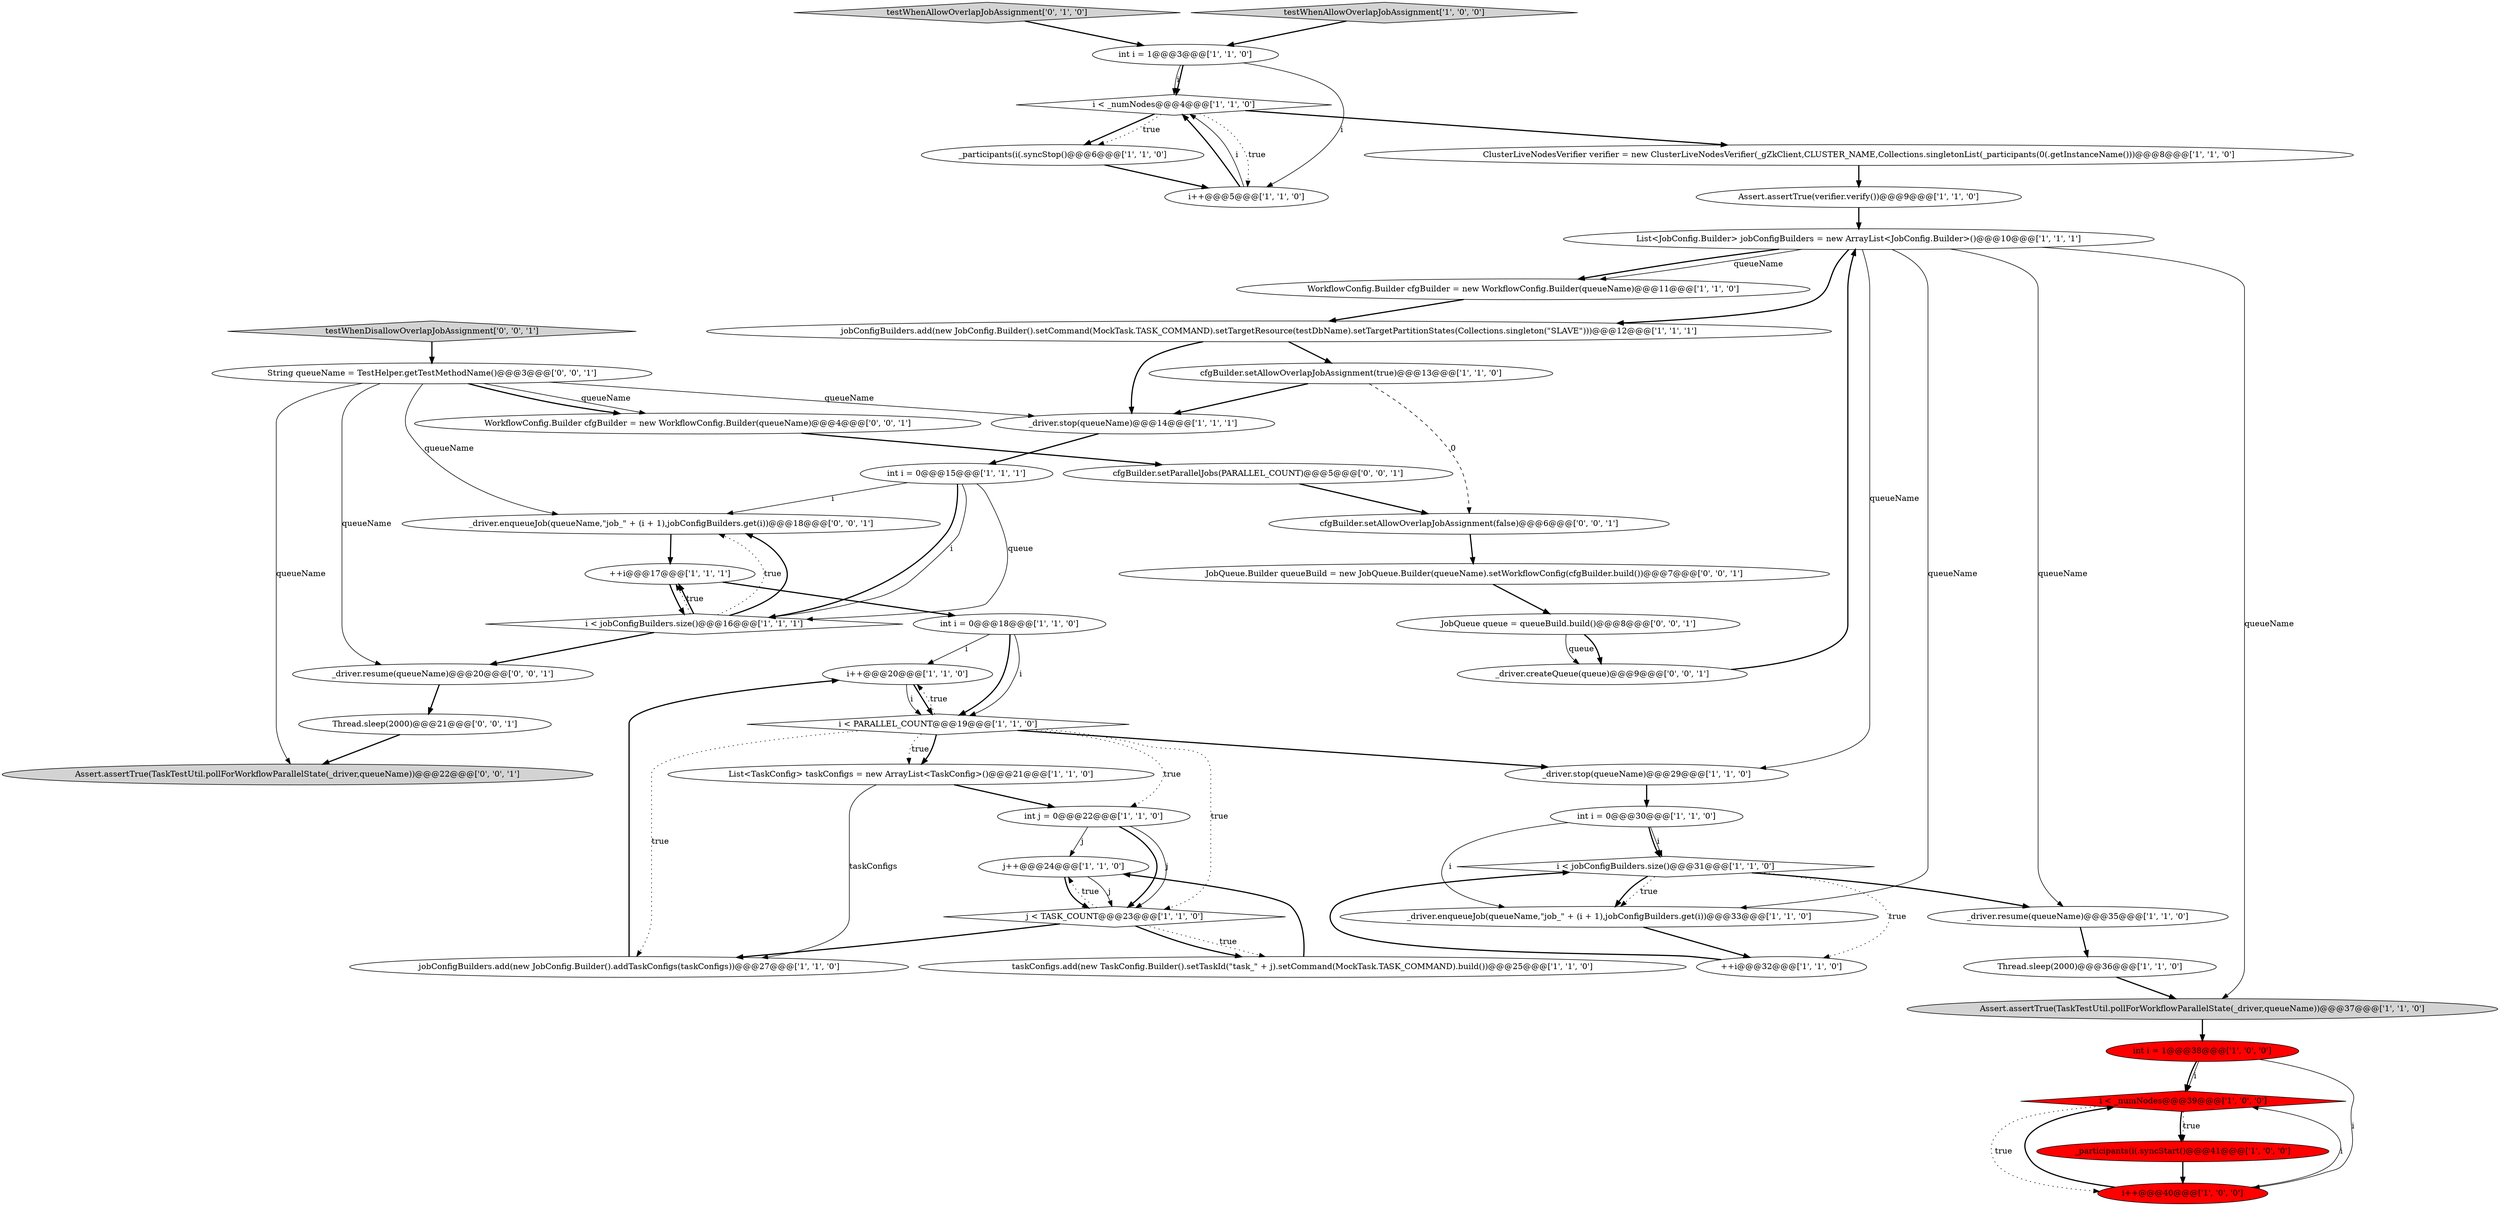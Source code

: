 digraph {
22 [style = filled, label = "int i = 1@@@38@@@['1', '0', '0']", fillcolor = red, shape = ellipse image = "AAA1AAABBB1BBB"];
14 [style = filled, label = "_driver.stop(queueName)@@@29@@@['1', '1', '0']", fillcolor = white, shape = ellipse image = "AAA0AAABBB1BBB"];
25 [style = filled, label = "i < _numNodes@@@4@@@['1', '1', '0']", fillcolor = white, shape = diamond image = "AAA0AAABBB1BBB"];
27 [style = filled, label = "int j = 0@@@22@@@['1', '1', '0']", fillcolor = white, shape = ellipse image = "AAA0AAABBB1BBB"];
36 [style = filled, label = "testWhenAllowOverlapJobAssignment['0', '1', '0']", fillcolor = lightgray, shape = diamond image = "AAA0AAABBB2BBB"];
41 [style = filled, label = "String queueName = TestHelper.getTestMethodName()@@@3@@@['0', '0', '1']", fillcolor = white, shape = ellipse image = "AAA0AAABBB3BBB"];
39 [style = filled, label = "cfgBuilder.setParallelJobs(PARALLEL_COUNT)@@@5@@@['0', '0', '1']", fillcolor = white, shape = ellipse image = "AAA0AAABBB3BBB"];
17 [style = filled, label = "int i = 1@@@3@@@['1', '1', '0']", fillcolor = white, shape = ellipse image = "AAA0AAABBB1BBB"];
18 [style = filled, label = "i < jobConfigBuilders.size()@@@31@@@['1', '1', '0']", fillcolor = white, shape = diamond image = "AAA0AAABBB1BBB"];
26 [style = filled, label = "_driver.resume(queueName)@@@35@@@['1', '1', '0']", fillcolor = white, shape = ellipse image = "AAA0AAABBB1BBB"];
45 [style = filled, label = "Thread.sleep(2000)@@@21@@@['0', '0', '1']", fillcolor = white, shape = ellipse image = "AAA0AAABBB3BBB"];
37 [style = filled, label = "WorkflowConfig.Builder cfgBuilder = new WorkflowConfig.Builder(queueName)@@@4@@@['0', '0', '1']", fillcolor = white, shape = ellipse image = "AAA0AAABBB3BBB"];
2 [style = filled, label = "jobConfigBuilders.add(new JobConfig.Builder().addTaskConfigs(taskConfigs))@@@27@@@['1', '1', '0']", fillcolor = white, shape = ellipse image = "AAA0AAABBB1BBB"];
31 [style = filled, label = "List<JobConfig.Builder> jobConfigBuilders = new ArrayList<JobConfig.Builder>()@@@10@@@['1', '1', '1']", fillcolor = white, shape = ellipse image = "AAA0AAABBB1BBB"];
40 [style = filled, label = "Assert.assertTrue(TaskTestUtil.pollForWorkflowParallelState(_driver,queueName))@@@22@@@['0', '0', '1']", fillcolor = lightgray, shape = ellipse image = "AAA0AAABBB3BBB"];
33 [style = filled, label = "Assert.assertTrue(verifier.verify())@@@9@@@['1', '1', '0']", fillcolor = white, shape = ellipse image = "AAA0AAABBB1BBB"];
44 [style = filled, label = "_driver.createQueue(queue)@@@9@@@['0', '0', '1']", fillcolor = white, shape = ellipse image = "AAA0AAABBB3BBB"];
20 [style = filled, label = "j++@@@24@@@['1', '1', '0']", fillcolor = white, shape = ellipse image = "AAA0AAABBB1BBB"];
35 [style = filled, label = "i < _numNodes@@@39@@@['1', '0', '0']", fillcolor = red, shape = diamond image = "AAA1AAABBB1BBB"];
21 [style = filled, label = "_driver.stop(queueName)@@@14@@@['1', '1', '1']", fillcolor = white, shape = ellipse image = "AAA0AAABBB1BBB"];
23 [style = filled, label = "ClusterLiveNodesVerifier verifier = new ClusterLiveNodesVerifier(_gZkClient,CLUSTER_NAME,Collections.singletonList(_participants(0(.getInstanceName()))@@@8@@@['1', '1', '0']", fillcolor = white, shape = ellipse image = "AAA0AAABBB1BBB"];
11 [style = filled, label = "_participants(i(.syncStart()@@@41@@@['1', '0', '0']", fillcolor = red, shape = ellipse image = "AAA1AAABBB1BBB"];
42 [style = filled, label = "_driver.enqueueJob(queueName,\"job_\" + (i + 1),jobConfigBuilders.get(i))@@@18@@@['0', '0', '1']", fillcolor = white, shape = ellipse image = "AAA0AAABBB3BBB"];
4 [style = filled, label = "WorkflowConfig.Builder cfgBuilder = new WorkflowConfig.Builder(queueName)@@@11@@@['1', '1', '0']", fillcolor = white, shape = ellipse image = "AAA0AAABBB1BBB"];
47 [style = filled, label = "JobQueue queue = queueBuild.build()@@@8@@@['0', '0', '1']", fillcolor = white, shape = ellipse image = "AAA0AAABBB3BBB"];
6 [style = filled, label = "taskConfigs.add(new TaskConfig.Builder().setTaskId(\"task_\" + j).setCommand(MockTask.TASK_COMMAND).build())@@@25@@@['1', '1', '0']", fillcolor = white, shape = ellipse image = "AAA0AAABBB1BBB"];
3 [style = filled, label = "Thread.sleep(2000)@@@36@@@['1', '1', '0']", fillcolor = white, shape = ellipse image = "AAA0AAABBB1BBB"];
28 [style = filled, label = "i++@@@20@@@['1', '1', '0']", fillcolor = white, shape = ellipse image = "AAA0AAABBB1BBB"];
13 [style = filled, label = "i++@@@5@@@['1', '1', '0']", fillcolor = white, shape = ellipse image = "AAA0AAABBB1BBB"];
19 [style = filled, label = "List<TaskConfig> taskConfigs = new ArrayList<TaskConfig>()@@@21@@@['1', '1', '0']", fillcolor = white, shape = ellipse image = "AAA0AAABBB1BBB"];
0 [style = filled, label = "_participants(i(.syncStop()@@@6@@@['1', '1', '0']", fillcolor = white, shape = ellipse image = "AAA0AAABBB1BBB"];
16 [style = filled, label = "_driver.enqueueJob(queueName,\"job_\" + (i + 1),jobConfigBuilders.get(i))@@@33@@@['1', '1', '0']", fillcolor = white, shape = ellipse image = "AAA0AAABBB1BBB"];
29 [style = filled, label = "testWhenAllowOverlapJobAssignment['1', '0', '0']", fillcolor = lightgray, shape = diamond image = "AAA0AAABBB1BBB"];
7 [style = filled, label = "++i@@@17@@@['1', '1', '1']", fillcolor = white, shape = ellipse image = "AAA0AAABBB1BBB"];
43 [style = filled, label = "testWhenDisallowOverlapJobAssignment['0', '0', '1']", fillcolor = lightgray, shape = diamond image = "AAA0AAABBB3BBB"];
24 [style = filled, label = "j < TASK_COUNT@@@23@@@['1', '1', '0']", fillcolor = white, shape = diamond image = "AAA0AAABBB1BBB"];
5 [style = filled, label = "i < PARALLEL_COUNT@@@19@@@['1', '1', '0']", fillcolor = white, shape = diamond image = "AAA0AAABBB1BBB"];
10 [style = filled, label = "i < jobConfigBuilders.size()@@@16@@@['1', '1', '1']", fillcolor = white, shape = diamond image = "AAA0AAABBB1BBB"];
9 [style = filled, label = "jobConfigBuilders.add(new JobConfig.Builder().setCommand(MockTask.TASK_COMMAND).setTargetResource(testDbName).setTargetPartitionStates(Collections.singleton(\"SLAVE\")))@@@12@@@['1', '1', '1']", fillcolor = white, shape = ellipse image = "AAA0AAABBB1BBB"];
38 [style = filled, label = "_driver.resume(queueName)@@@20@@@['0', '0', '1']", fillcolor = white, shape = ellipse image = "AAA0AAABBB3BBB"];
46 [style = filled, label = "cfgBuilder.setAllowOverlapJobAssignment(false)@@@6@@@['0', '0', '1']", fillcolor = white, shape = ellipse image = "AAA0AAABBB3BBB"];
32 [style = filled, label = "int i = 0@@@30@@@['1', '1', '0']", fillcolor = white, shape = ellipse image = "AAA0AAABBB1BBB"];
48 [style = filled, label = "JobQueue.Builder queueBuild = new JobQueue.Builder(queueName).setWorkflowConfig(cfgBuilder.build())@@@7@@@['0', '0', '1']", fillcolor = white, shape = ellipse image = "AAA0AAABBB3BBB"];
8 [style = filled, label = "++i@@@32@@@['1', '1', '0']", fillcolor = white, shape = ellipse image = "AAA0AAABBB1BBB"];
12 [style = filled, label = "int i = 0@@@18@@@['1', '1', '0']", fillcolor = white, shape = ellipse image = "AAA0AAABBB1BBB"];
15 [style = filled, label = "i++@@@40@@@['1', '0', '0']", fillcolor = red, shape = ellipse image = "AAA1AAABBB1BBB"];
30 [style = filled, label = "int i = 0@@@15@@@['1', '1', '1']", fillcolor = white, shape = ellipse image = "AAA0AAABBB1BBB"];
1 [style = filled, label = "Assert.assertTrue(TaskTestUtil.pollForWorkflowParallelState(_driver,queueName))@@@37@@@['1', '1', '0']", fillcolor = lightgray, shape = ellipse image = "AAA0AAABBB1BBB"];
34 [style = filled, label = "cfgBuilder.setAllowOverlapJobAssignment(true)@@@13@@@['1', '1', '0']", fillcolor = white, shape = ellipse image = "AAA0AAABBB1BBB"];
17->25 [style = bold, label=""];
24->6 [style = dotted, label="true"];
41->40 [style = solid, label="queueName"];
12->5 [style = bold, label=""];
0->13 [style = bold, label=""];
30->42 [style = solid, label="i"];
31->9 [style = bold, label=""];
5->19 [style = dotted, label="true"];
31->16 [style = solid, label="queueName"];
28->5 [style = solid, label="i"];
21->30 [style = bold, label=""];
46->48 [style = bold, label=""];
12->28 [style = solid, label="i"];
30->10 [style = solid, label="queue"];
5->24 [style = dotted, label="true"];
10->42 [style = dotted, label="true"];
23->33 [style = bold, label=""];
35->15 [style = dotted, label="true"];
9->21 [style = bold, label=""];
22->15 [style = solid, label="i"];
36->17 [style = bold, label=""];
32->18 [style = bold, label=""];
2->28 [style = bold, label=""];
41->21 [style = solid, label="queueName"];
13->25 [style = bold, label=""];
28->5 [style = bold, label=""];
13->25 [style = solid, label="i"];
18->16 [style = dotted, label="true"];
8->18 [style = bold, label=""];
41->37 [style = bold, label=""];
17->25 [style = solid, label="i"];
31->4 [style = bold, label=""];
38->45 [style = bold, label=""];
18->8 [style = dotted, label="true"];
10->7 [style = bold, label=""];
31->1 [style = solid, label="queueName"];
15->35 [style = bold, label=""];
47->44 [style = solid, label="queue"];
32->18 [style = solid, label="i"];
20->24 [style = solid, label="j"];
30->10 [style = bold, label=""];
47->44 [style = bold, label=""];
42->7 [style = bold, label=""];
30->10 [style = solid, label="i"];
25->0 [style = bold, label=""];
4->9 [style = bold, label=""];
19->2 [style = solid, label="taskConfigs"];
29->17 [style = bold, label=""];
39->46 [style = bold, label=""];
3->1 [style = bold, label=""];
16->8 [style = bold, label=""];
26->3 [style = bold, label=""];
18->26 [style = bold, label=""];
22->35 [style = solid, label="i"];
25->13 [style = dotted, label="true"];
15->35 [style = solid, label="i"];
31->26 [style = solid, label="queueName"];
6->20 [style = bold, label=""];
5->19 [style = bold, label=""];
17->13 [style = solid, label="i"];
34->46 [style = dashed, label="0"];
24->20 [style = dotted, label="true"];
5->27 [style = dotted, label="true"];
31->14 [style = solid, label="queueName"];
43->41 [style = bold, label=""];
41->37 [style = solid, label="queueName"];
41->42 [style = solid, label="queueName"];
27->24 [style = bold, label=""];
14->32 [style = bold, label=""];
22->35 [style = bold, label=""];
5->28 [style = dotted, label="true"];
44->31 [style = bold, label=""];
37->39 [style = bold, label=""];
34->21 [style = bold, label=""];
45->40 [style = bold, label=""];
10->38 [style = bold, label=""];
5->2 [style = dotted, label="true"];
18->16 [style = bold, label=""];
32->16 [style = solid, label="i"];
41->38 [style = solid, label="queueName"];
24->2 [style = bold, label=""];
7->12 [style = bold, label=""];
7->10 [style = bold, label=""];
25->23 [style = bold, label=""];
27->20 [style = solid, label="j"];
25->0 [style = dotted, label="true"];
5->14 [style = bold, label=""];
31->4 [style = solid, label="queueName"];
27->24 [style = solid, label="j"];
35->11 [style = dotted, label="true"];
11->15 [style = bold, label=""];
1->22 [style = bold, label=""];
12->5 [style = solid, label="i"];
10->42 [style = bold, label=""];
48->47 [style = bold, label=""];
19->27 [style = bold, label=""];
33->31 [style = bold, label=""];
20->24 [style = bold, label=""];
24->6 [style = bold, label=""];
10->7 [style = dotted, label="true"];
35->11 [style = bold, label=""];
9->34 [style = bold, label=""];
}
